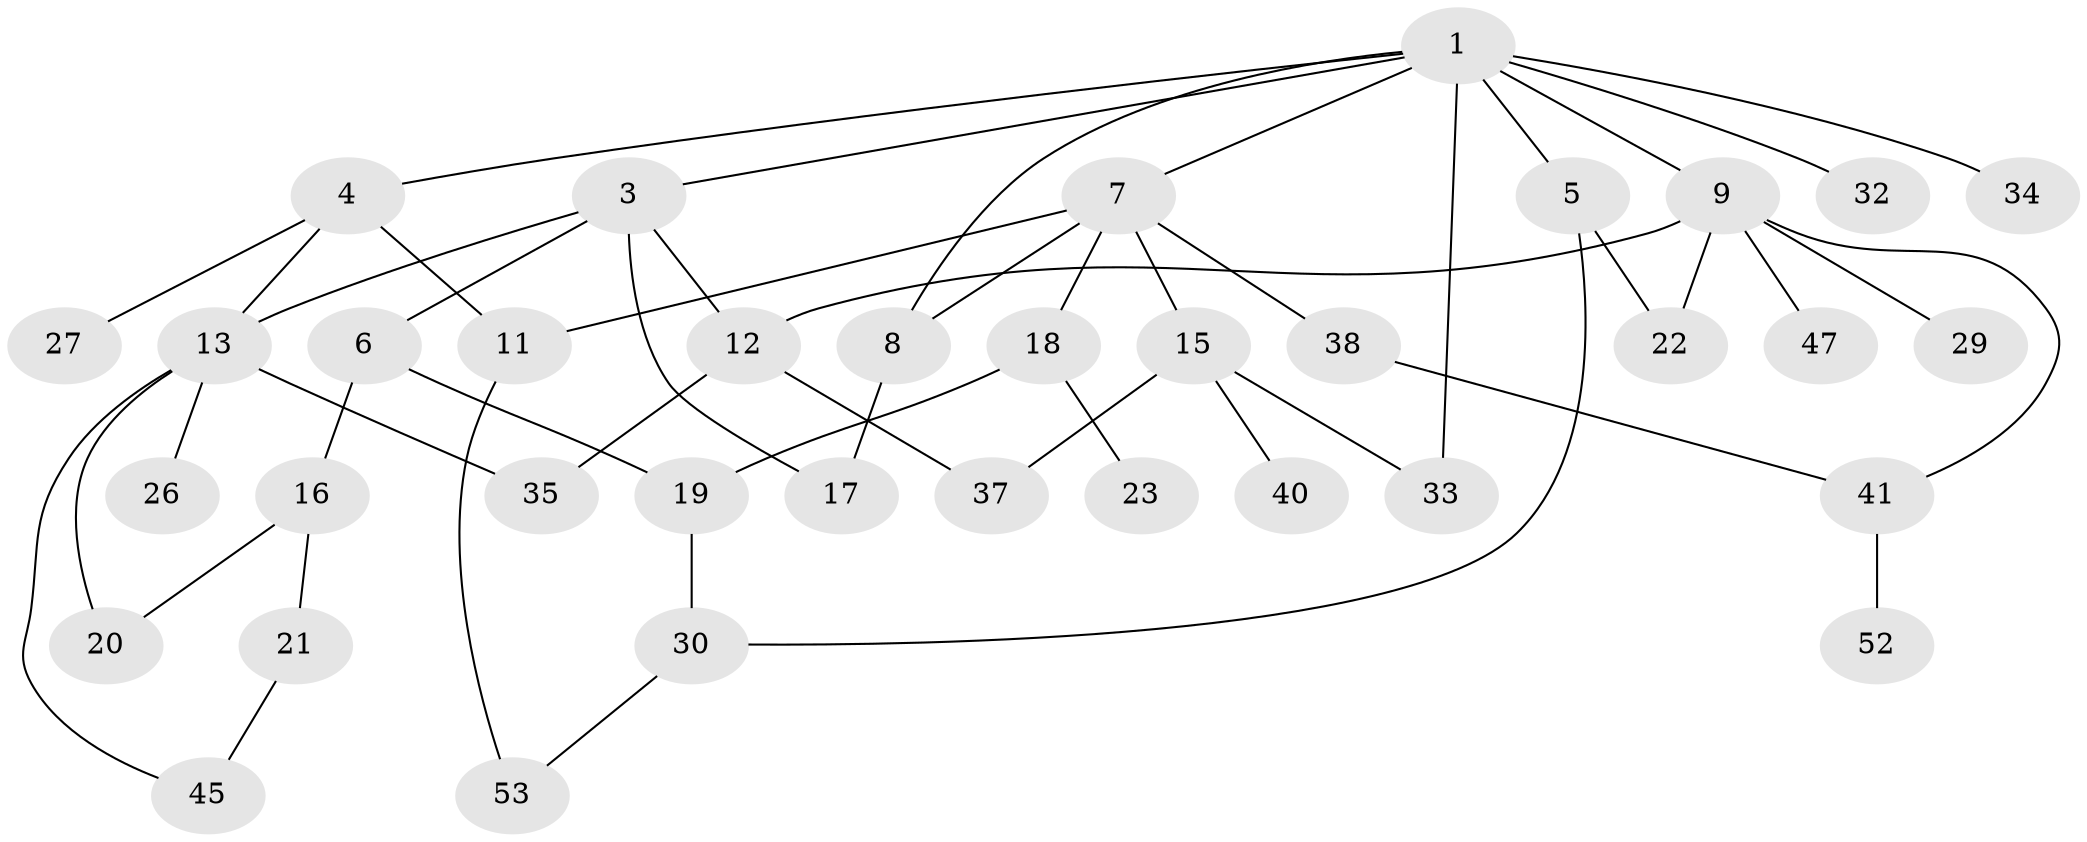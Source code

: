 // Generated by graph-tools (version 1.1) at 2025/23/03/03/25 07:23:31]
// undirected, 36 vertices, 50 edges
graph export_dot {
graph [start="1"]
  node [color=gray90,style=filled];
  1 [super="+2"];
  3;
  4 [super="+39"];
  5 [super="+36"];
  6 [super="+50"];
  7 [super="+51"];
  8;
  9 [super="+10"];
  11 [super="+14"];
  12 [super="+43"];
  13 [super="+25"];
  15 [super="+24"];
  16;
  17 [super="+31"];
  18;
  19 [super="+54"];
  20;
  21 [super="+28"];
  22;
  23;
  26;
  27;
  29;
  30 [super="+44"];
  32 [super="+42"];
  33 [super="+49"];
  34;
  35 [super="+46"];
  37;
  38;
  40;
  41 [super="+48"];
  45;
  47;
  52;
  53;
  1 -- 3;
  1 -- 4;
  1 -- 7;
  1 -- 32;
  1 -- 33;
  1 -- 34;
  1 -- 8;
  1 -- 5;
  1 -- 9;
  3 -- 6;
  3 -- 12;
  3 -- 13;
  3 -- 17;
  4 -- 27;
  4 -- 11;
  4 -- 13;
  5 -- 22;
  5 -- 30;
  6 -- 16;
  6 -- 19;
  7 -- 11;
  7 -- 15;
  7 -- 18;
  7 -- 38;
  7 -- 8;
  8 -- 17;
  9 -- 22;
  9 -- 29;
  9 -- 47;
  9 -- 12;
  9 -- 41;
  11 -- 53;
  12 -- 37;
  12 -- 35;
  13 -- 26;
  13 -- 45;
  13 -- 35;
  13 -- 20;
  15 -- 40;
  15 -- 37;
  15 -- 33;
  16 -- 20;
  16 -- 21;
  18 -- 19;
  18 -- 23;
  19 -- 30;
  21 -- 45;
  30 -- 53;
  38 -- 41;
  41 -- 52;
}
